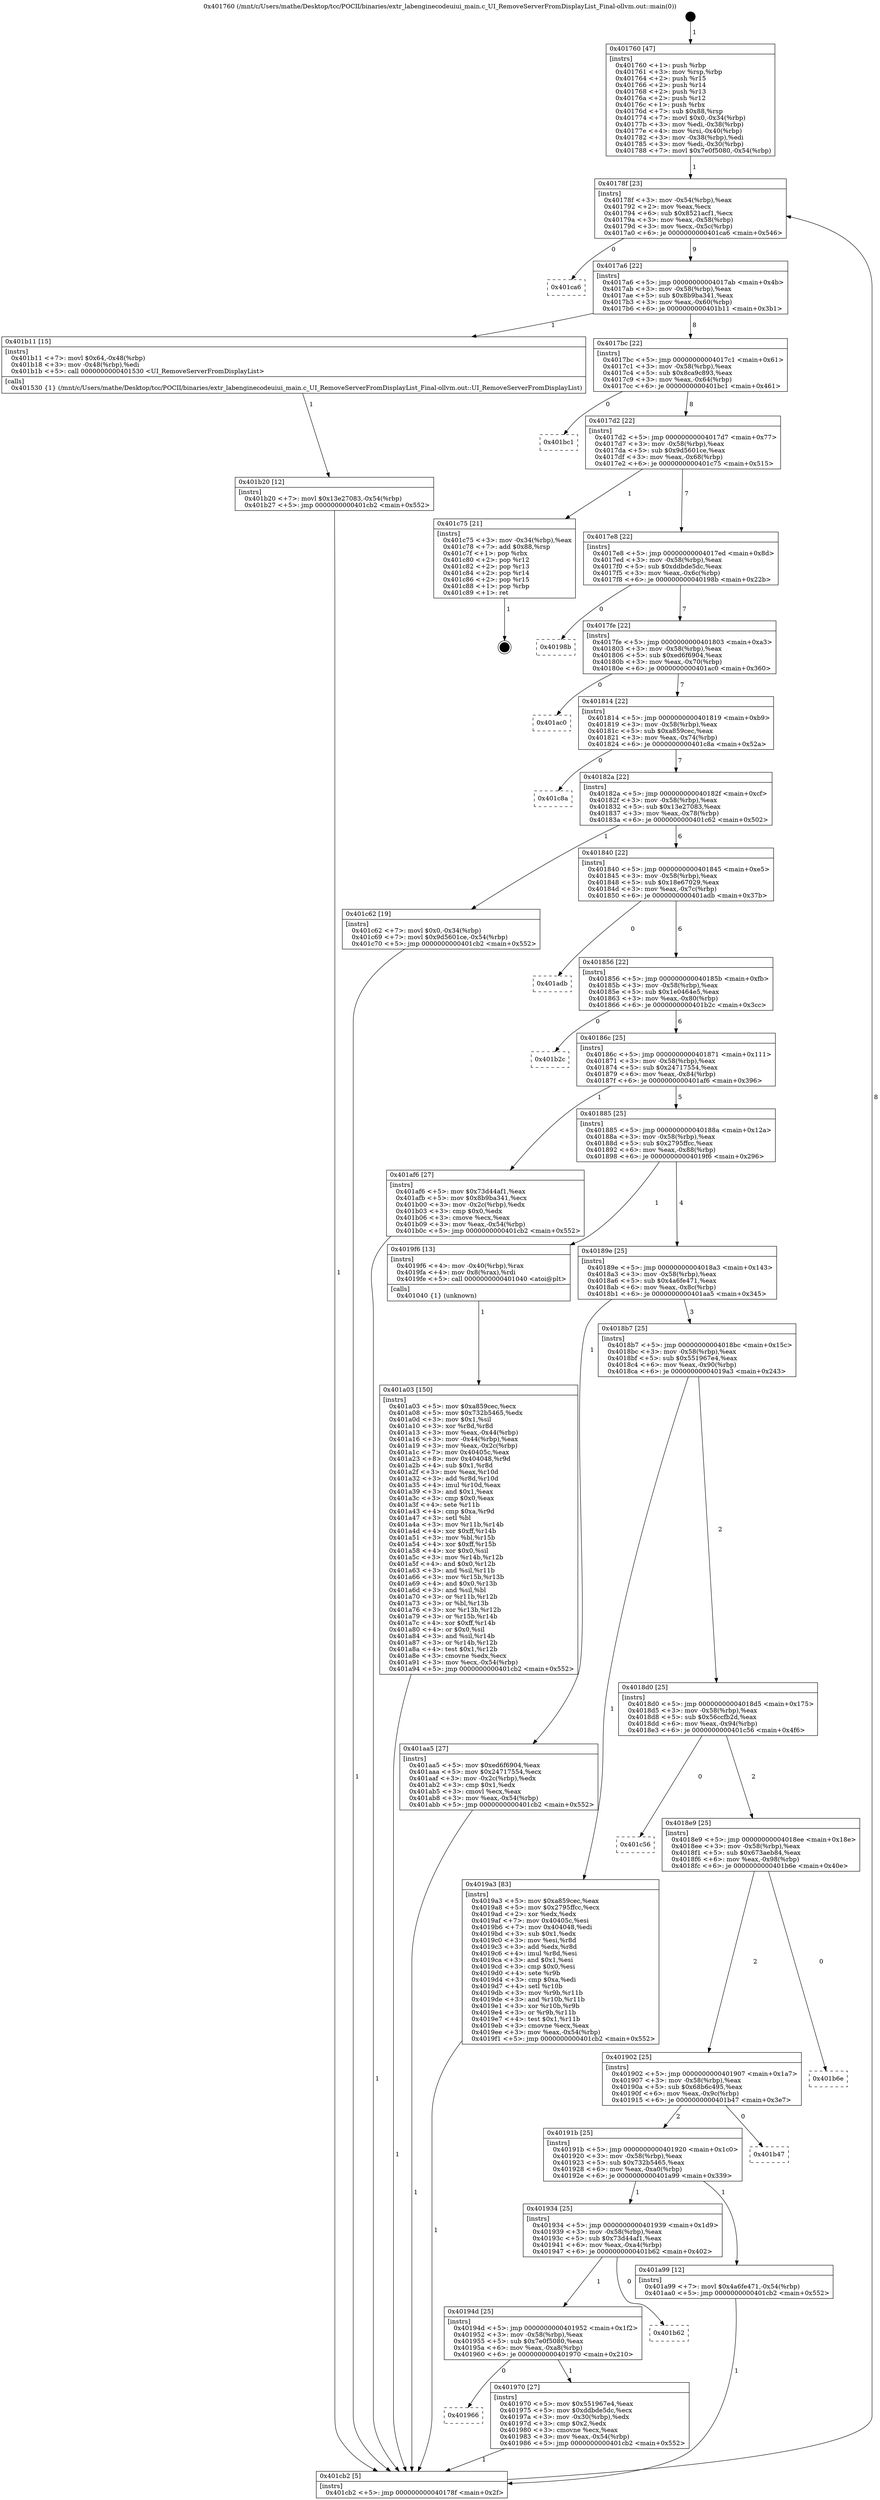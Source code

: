 digraph "0x401760" {
  label = "0x401760 (/mnt/c/Users/mathe/Desktop/tcc/POCII/binaries/extr_labenginecodeuiui_main.c_UI_RemoveServerFromDisplayList_Final-ollvm.out::main(0))"
  labelloc = "t"
  node[shape=record]

  Entry [label="",width=0.3,height=0.3,shape=circle,fillcolor=black,style=filled]
  "0x40178f" [label="{
     0x40178f [23]\l
     | [instrs]\l
     &nbsp;&nbsp;0x40178f \<+3\>: mov -0x54(%rbp),%eax\l
     &nbsp;&nbsp;0x401792 \<+2\>: mov %eax,%ecx\l
     &nbsp;&nbsp;0x401794 \<+6\>: sub $0x8521acf1,%ecx\l
     &nbsp;&nbsp;0x40179a \<+3\>: mov %eax,-0x58(%rbp)\l
     &nbsp;&nbsp;0x40179d \<+3\>: mov %ecx,-0x5c(%rbp)\l
     &nbsp;&nbsp;0x4017a0 \<+6\>: je 0000000000401ca6 \<main+0x546\>\l
  }"]
  "0x401ca6" [label="{
     0x401ca6\l
  }", style=dashed]
  "0x4017a6" [label="{
     0x4017a6 [22]\l
     | [instrs]\l
     &nbsp;&nbsp;0x4017a6 \<+5\>: jmp 00000000004017ab \<main+0x4b\>\l
     &nbsp;&nbsp;0x4017ab \<+3\>: mov -0x58(%rbp),%eax\l
     &nbsp;&nbsp;0x4017ae \<+5\>: sub $0x8b9ba341,%eax\l
     &nbsp;&nbsp;0x4017b3 \<+3\>: mov %eax,-0x60(%rbp)\l
     &nbsp;&nbsp;0x4017b6 \<+6\>: je 0000000000401b11 \<main+0x3b1\>\l
  }"]
  Exit [label="",width=0.3,height=0.3,shape=circle,fillcolor=black,style=filled,peripheries=2]
  "0x401b11" [label="{
     0x401b11 [15]\l
     | [instrs]\l
     &nbsp;&nbsp;0x401b11 \<+7\>: movl $0x64,-0x48(%rbp)\l
     &nbsp;&nbsp;0x401b18 \<+3\>: mov -0x48(%rbp),%edi\l
     &nbsp;&nbsp;0x401b1b \<+5\>: call 0000000000401530 \<UI_RemoveServerFromDisplayList\>\l
     | [calls]\l
     &nbsp;&nbsp;0x401530 \{1\} (/mnt/c/Users/mathe/Desktop/tcc/POCII/binaries/extr_labenginecodeuiui_main.c_UI_RemoveServerFromDisplayList_Final-ollvm.out::UI_RemoveServerFromDisplayList)\l
  }"]
  "0x4017bc" [label="{
     0x4017bc [22]\l
     | [instrs]\l
     &nbsp;&nbsp;0x4017bc \<+5\>: jmp 00000000004017c1 \<main+0x61\>\l
     &nbsp;&nbsp;0x4017c1 \<+3\>: mov -0x58(%rbp),%eax\l
     &nbsp;&nbsp;0x4017c4 \<+5\>: sub $0x8ca9c893,%eax\l
     &nbsp;&nbsp;0x4017c9 \<+3\>: mov %eax,-0x64(%rbp)\l
     &nbsp;&nbsp;0x4017cc \<+6\>: je 0000000000401bc1 \<main+0x461\>\l
  }"]
  "0x401b20" [label="{
     0x401b20 [12]\l
     | [instrs]\l
     &nbsp;&nbsp;0x401b20 \<+7\>: movl $0x13e27083,-0x54(%rbp)\l
     &nbsp;&nbsp;0x401b27 \<+5\>: jmp 0000000000401cb2 \<main+0x552\>\l
  }"]
  "0x401bc1" [label="{
     0x401bc1\l
  }", style=dashed]
  "0x4017d2" [label="{
     0x4017d2 [22]\l
     | [instrs]\l
     &nbsp;&nbsp;0x4017d2 \<+5\>: jmp 00000000004017d7 \<main+0x77\>\l
     &nbsp;&nbsp;0x4017d7 \<+3\>: mov -0x58(%rbp),%eax\l
     &nbsp;&nbsp;0x4017da \<+5\>: sub $0x9d5601ce,%eax\l
     &nbsp;&nbsp;0x4017df \<+3\>: mov %eax,-0x68(%rbp)\l
     &nbsp;&nbsp;0x4017e2 \<+6\>: je 0000000000401c75 \<main+0x515\>\l
  }"]
  "0x401a03" [label="{
     0x401a03 [150]\l
     | [instrs]\l
     &nbsp;&nbsp;0x401a03 \<+5\>: mov $0xa859cec,%ecx\l
     &nbsp;&nbsp;0x401a08 \<+5\>: mov $0x732b5465,%edx\l
     &nbsp;&nbsp;0x401a0d \<+3\>: mov $0x1,%sil\l
     &nbsp;&nbsp;0x401a10 \<+3\>: xor %r8d,%r8d\l
     &nbsp;&nbsp;0x401a13 \<+3\>: mov %eax,-0x44(%rbp)\l
     &nbsp;&nbsp;0x401a16 \<+3\>: mov -0x44(%rbp),%eax\l
     &nbsp;&nbsp;0x401a19 \<+3\>: mov %eax,-0x2c(%rbp)\l
     &nbsp;&nbsp;0x401a1c \<+7\>: mov 0x40405c,%eax\l
     &nbsp;&nbsp;0x401a23 \<+8\>: mov 0x404048,%r9d\l
     &nbsp;&nbsp;0x401a2b \<+4\>: sub $0x1,%r8d\l
     &nbsp;&nbsp;0x401a2f \<+3\>: mov %eax,%r10d\l
     &nbsp;&nbsp;0x401a32 \<+3\>: add %r8d,%r10d\l
     &nbsp;&nbsp;0x401a35 \<+4\>: imul %r10d,%eax\l
     &nbsp;&nbsp;0x401a39 \<+3\>: and $0x1,%eax\l
     &nbsp;&nbsp;0x401a3c \<+3\>: cmp $0x0,%eax\l
     &nbsp;&nbsp;0x401a3f \<+4\>: sete %r11b\l
     &nbsp;&nbsp;0x401a43 \<+4\>: cmp $0xa,%r9d\l
     &nbsp;&nbsp;0x401a47 \<+3\>: setl %bl\l
     &nbsp;&nbsp;0x401a4a \<+3\>: mov %r11b,%r14b\l
     &nbsp;&nbsp;0x401a4d \<+4\>: xor $0xff,%r14b\l
     &nbsp;&nbsp;0x401a51 \<+3\>: mov %bl,%r15b\l
     &nbsp;&nbsp;0x401a54 \<+4\>: xor $0xff,%r15b\l
     &nbsp;&nbsp;0x401a58 \<+4\>: xor $0x0,%sil\l
     &nbsp;&nbsp;0x401a5c \<+3\>: mov %r14b,%r12b\l
     &nbsp;&nbsp;0x401a5f \<+4\>: and $0x0,%r12b\l
     &nbsp;&nbsp;0x401a63 \<+3\>: and %sil,%r11b\l
     &nbsp;&nbsp;0x401a66 \<+3\>: mov %r15b,%r13b\l
     &nbsp;&nbsp;0x401a69 \<+4\>: and $0x0,%r13b\l
     &nbsp;&nbsp;0x401a6d \<+3\>: and %sil,%bl\l
     &nbsp;&nbsp;0x401a70 \<+3\>: or %r11b,%r12b\l
     &nbsp;&nbsp;0x401a73 \<+3\>: or %bl,%r13b\l
     &nbsp;&nbsp;0x401a76 \<+3\>: xor %r13b,%r12b\l
     &nbsp;&nbsp;0x401a79 \<+3\>: or %r15b,%r14b\l
     &nbsp;&nbsp;0x401a7c \<+4\>: xor $0xff,%r14b\l
     &nbsp;&nbsp;0x401a80 \<+4\>: or $0x0,%sil\l
     &nbsp;&nbsp;0x401a84 \<+3\>: and %sil,%r14b\l
     &nbsp;&nbsp;0x401a87 \<+3\>: or %r14b,%r12b\l
     &nbsp;&nbsp;0x401a8a \<+4\>: test $0x1,%r12b\l
     &nbsp;&nbsp;0x401a8e \<+3\>: cmovne %edx,%ecx\l
     &nbsp;&nbsp;0x401a91 \<+3\>: mov %ecx,-0x54(%rbp)\l
     &nbsp;&nbsp;0x401a94 \<+5\>: jmp 0000000000401cb2 \<main+0x552\>\l
  }"]
  "0x401c75" [label="{
     0x401c75 [21]\l
     | [instrs]\l
     &nbsp;&nbsp;0x401c75 \<+3\>: mov -0x34(%rbp),%eax\l
     &nbsp;&nbsp;0x401c78 \<+7\>: add $0x88,%rsp\l
     &nbsp;&nbsp;0x401c7f \<+1\>: pop %rbx\l
     &nbsp;&nbsp;0x401c80 \<+2\>: pop %r12\l
     &nbsp;&nbsp;0x401c82 \<+2\>: pop %r13\l
     &nbsp;&nbsp;0x401c84 \<+2\>: pop %r14\l
     &nbsp;&nbsp;0x401c86 \<+2\>: pop %r15\l
     &nbsp;&nbsp;0x401c88 \<+1\>: pop %rbp\l
     &nbsp;&nbsp;0x401c89 \<+1\>: ret\l
  }"]
  "0x4017e8" [label="{
     0x4017e8 [22]\l
     | [instrs]\l
     &nbsp;&nbsp;0x4017e8 \<+5\>: jmp 00000000004017ed \<main+0x8d\>\l
     &nbsp;&nbsp;0x4017ed \<+3\>: mov -0x58(%rbp),%eax\l
     &nbsp;&nbsp;0x4017f0 \<+5\>: sub $0xddbde5dc,%eax\l
     &nbsp;&nbsp;0x4017f5 \<+3\>: mov %eax,-0x6c(%rbp)\l
     &nbsp;&nbsp;0x4017f8 \<+6\>: je 000000000040198b \<main+0x22b\>\l
  }"]
  "0x401760" [label="{
     0x401760 [47]\l
     | [instrs]\l
     &nbsp;&nbsp;0x401760 \<+1\>: push %rbp\l
     &nbsp;&nbsp;0x401761 \<+3\>: mov %rsp,%rbp\l
     &nbsp;&nbsp;0x401764 \<+2\>: push %r15\l
     &nbsp;&nbsp;0x401766 \<+2\>: push %r14\l
     &nbsp;&nbsp;0x401768 \<+2\>: push %r13\l
     &nbsp;&nbsp;0x40176a \<+2\>: push %r12\l
     &nbsp;&nbsp;0x40176c \<+1\>: push %rbx\l
     &nbsp;&nbsp;0x40176d \<+7\>: sub $0x88,%rsp\l
     &nbsp;&nbsp;0x401774 \<+7\>: movl $0x0,-0x34(%rbp)\l
     &nbsp;&nbsp;0x40177b \<+3\>: mov %edi,-0x38(%rbp)\l
     &nbsp;&nbsp;0x40177e \<+4\>: mov %rsi,-0x40(%rbp)\l
     &nbsp;&nbsp;0x401782 \<+3\>: mov -0x38(%rbp),%edi\l
     &nbsp;&nbsp;0x401785 \<+3\>: mov %edi,-0x30(%rbp)\l
     &nbsp;&nbsp;0x401788 \<+7\>: movl $0x7e0f5080,-0x54(%rbp)\l
  }"]
  "0x40198b" [label="{
     0x40198b\l
  }", style=dashed]
  "0x4017fe" [label="{
     0x4017fe [22]\l
     | [instrs]\l
     &nbsp;&nbsp;0x4017fe \<+5\>: jmp 0000000000401803 \<main+0xa3\>\l
     &nbsp;&nbsp;0x401803 \<+3\>: mov -0x58(%rbp),%eax\l
     &nbsp;&nbsp;0x401806 \<+5\>: sub $0xed6f6904,%eax\l
     &nbsp;&nbsp;0x40180b \<+3\>: mov %eax,-0x70(%rbp)\l
     &nbsp;&nbsp;0x40180e \<+6\>: je 0000000000401ac0 \<main+0x360\>\l
  }"]
  "0x401cb2" [label="{
     0x401cb2 [5]\l
     | [instrs]\l
     &nbsp;&nbsp;0x401cb2 \<+5\>: jmp 000000000040178f \<main+0x2f\>\l
  }"]
  "0x401ac0" [label="{
     0x401ac0\l
  }", style=dashed]
  "0x401814" [label="{
     0x401814 [22]\l
     | [instrs]\l
     &nbsp;&nbsp;0x401814 \<+5\>: jmp 0000000000401819 \<main+0xb9\>\l
     &nbsp;&nbsp;0x401819 \<+3\>: mov -0x58(%rbp),%eax\l
     &nbsp;&nbsp;0x40181c \<+5\>: sub $0xa859cec,%eax\l
     &nbsp;&nbsp;0x401821 \<+3\>: mov %eax,-0x74(%rbp)\l
     &nbsp;&nbsp;0x401824 \<+6\>: je 0000000000401c8a \<main+0x52a\>\l
  }"]
  "0x401966" [label="{
     0x401966\l
  }", style=dashed]
  "0x401c8a" [label="{
     0x401c8a\l
  }", style=dashed]
  "0x40182a" [label="{
     0x40182a [22]\l
     | [instrs]\l
     &nbsp;&nbsp;0x40182a \<+5\>: jmp 000000000040182f \<main+0xcf\>\l
     &nbsp;&nbsp;0x40182f \<+3\>: mov -0x58(%rbp),%eax\l
     &nbsp;&nbsp;0x401832 \<+5\>: sub $0x13e27083,%eax\l
     &nbsp;&nbsp;0x401837 \<+3\>: mov %eax,-0x78(%rbp)\l
     &nbsp;&nbsp;0x40183a \<+6\>: je 0000000000401c62 \<main+0x502\>\l
  }"]
  "0x401970" [label="{
     0x401970 [27]\l
     | [instrs]\l
     &nbsp;&nbsp;0x401970 \<+5\>: mov $0x551967e4,%eax\l
     &nbsp;&nbsp;0x401975 \<+5\>: mov $0xddbde5dc,%ecx\l
     &nbsp;&nbsp;0x40197a \<+3\>: mov -0x30(%rbp),%edx\l
     &nbsp;&nbsp;0x40197d \<+3\>: cmp $0x2,%edx\l
     &nbsp;&nbsp;0x401980 \<+3\>: cmovne %ecx,%eax\l
     &nbsp;&nbsp;0x401983 \<+3\>: mov %eax,-0x54(%rbp)\l
     &nbsp;&nbsp;0x401986 \<+5\>: jmp 0000000000401cb2 \<main+0x552\>\l
  }"]
  "0x401c62" [label="{
     0x401c62 [19]\l
     | [instrs]\l
     &nbsp;&nbsp;0x401c62 \<+7\>: movl $0x0,-0x34(%rbp)\l
     &nbsp;&nbsp;0x401c69 \<+7\>: movl $0x9d5601ce,-0x54(%rbp)\l
     &nbsp;&nbsp;0x401c70 \<+5\>: jmp 0000000000401cb2 \<main+0x552\>\l
  }"]
  "0x401840" [label="{
     0x401840 [22]\l
     | [instrs]\l
     &nbsp;&nbsp;0x401840 \<+5\>: jmp 0000000000401845 \<main+0xe5\>\l
     &nbsp;&nbsp;0x401845 \<+3\>: mov -0x58(%rbp),%eax\l
     &nbsp;&nbsp;0x401848 \<+5\>: sub $0x18e67029,%eax\l
     &nbsp;&nbsp;0x40184d \<+3\>: mov %eax,-0x7c(%rbp)\l
     &nbsp;&nbsp;0x401850 \<+6\>: je 0000000000401adb \<main+0x37b\>\l
  }"]
  "0x40194d" [label="{
     0x40194d [25]\l
     | [instrs]\l
     &nbsp;&nbsp;0x40194d \<+5\>: jmp 0000000000401952 \<main+0x1f2\>\l
     &nbsp;&nbsp;0x401952 \<+3\>: mov -0x58(%rbp),%eax\l
     &nbsp;&nbsp;0x401955 \<+5\>: sub $0x7e0f5080,%eax\l
     &nbsp;&nbsp;0x40195a \<+6\>: mov %eax,-0xa8(%rbp)\l
     &nbsp;&nbsp;0x401960 \<+6\>: je 0000000000401970 \<main+0x210\>\l
  }"]
  "0x401adb" [label="{
     0x401adb\l
  }", style=dashed]
  "0x401856" [label="{
     0x401856 [22]\l
     | [instrs]\l
     &nbsp;&nbsp;0x401856 \<+5\>: jmp 000000000040185b \<main+0xfb\>\l
     &nbsp;&nbsp;0x40185b \<+3\>: mov -0x58(%rbp),%eax\l
     &nbsp;&nbsp;0x40185e \<+5\>: sub $0x1e0464e5,%eax\l
     &nbsp;&nbsp;0x401863 \<+3\>: mov %eax,-0x80(%rbp)\l
     &nbsp;&nbsp;0x401866 \<+6\>: je 0000000000401b2c \<main+0x3cc\>\l
  }"]
  "0x401b62" [label="{
     0x401b62\l
  }", style=dashed]
  "0x401b2c" [label="{
     0x401b2c\l
  }", style=dashed]
  "0x40186c" [label="{
     0x40186c [25]\l
     | [instrs]\l
     &nbsp;&nbsp;0x40186c \<+5\>: jmp 0000000000401871 \<main+0x111\>\l
     &nbsp;&nbsp;0x401871 \<+3\>: mov -0x58(%rbp),%eax\l
     &nbsp;&nbsp;0x401874 \<+5\>: sub $0x24717554,%eax\l
     &nbsp;&nbsp;0x401879 \<+6\>: mov %eax,-0x84(%rbp)\l
     &nbsp;&nbsp;0x40187f \<+6\>: je 0000000000401af6 \<main+0x396\>\l
  }"]
  "0x401934" [label="{
     0x401934 [25]\l
     | [instrs]\l
     &nbsp;&nbsp;0x401934 \<+5\>: jmp 0000000000401939 \<main+0x1d9\>\l
     &nbsp;&nbsp;0x401939 \<+3\>: mov -0x58(%rbp),%eax\l
     &nbsp;&nbsp;0x40193c \<+5\>: sub $0x73d44af1,%eax\l
     &nbsp;&nbsp;0x401941 \<+6\>: mov %eax,-0xa4(%rbp)\l
     &nbsp;&nbsp;0x401947 \<+6\>: je 0000000000401b62 \<main+0x402\>\l
  }"]
  "0x401af6" [label="{
     0x401af6 [27]\l
     | [instrs]\l
     &nbsp;&nbsp;0x401af6 \<+5\>: mov $0x73d44af1,%eax\l
     &nbsp;&nbsp;0x401afb \<+5\>: mov $0x8b9ba341,%ecx\l
     &nbsp;&nbsp;0x401b00 \<+3\>: mov -0x2c(%rbp),%edx\l
     &nbsp;&nbsp;0x401b03 \<+3\>: cmp $0x0,%edx\l
     &nbsp;&nbsp;0x401b06 \<+3\>: cmove %ecx,%eax\l
     &nbsp;&nbsp;0x401b09 \<+3\>: mov %eax,-0x54(%rbp)\l
     &nbsp;&nbsp;0x401b0c \<+5\>: jmp 0000000000401cb2 \<main+0x552\>\l
  }"]
  "0x401885" [label="{
     0x401885 [25]\l
     | [instrs]\l
     &nbsp;&nbsp;0x401885 \<+5\>: jmp 000000000040188a \<main+0x12a\>\l
     &nbsp;&nbsp;0x40188a \<+3\>: mov -0x58(%rbp),%eax\l
     &nbsp;&nbsp;0x40188d \<+5\>: sub $0x2795ffcc,%eax\l
     &nbsp;&nbsp;0x401892 \<+6\>: mov %eax,-0x88(%rbp)\l
     &nbsp;&nbsp;0x401898 \<+6\>: je 00000000004019f6 \<main+0x296\>\l
  }"]
  "0x401a99" [label="{
     0x401a99 [12]\l
     | [instrs]\l
     &nbsp;&nbsp;0x401a99 \<+7\>: movl $0x4a6fe471,-0x54(%rbp)\l
     &nbsp;&nbsp;0x401aa0 \<+5\>: jmp 0000000000401cb2 \<main+0x552\>\l
  }"]
  "0x4019f6" [label="{
     0x4019f6 [13]\l
     | [instrs]\l
     &nbsp;&nbsp;0x4019f6 \<+4\>: mov -0x40(%rbp),%rax\l
     &nbsp;&nbsp;0x4019fa \<+4\>: mov 0x8(%rax),%rdi\l
     &nbsp;&nbsp;0x4019fe \<+5\>: call 0000000000401040 \<atoi@plt\>\l
     | [calls]\l
     &nbsp;&nbsp;0x401040 \{1\} (unknown)\l
  }"]
  "0x40189e" [label="{
     0x40189e [25]\l
     | [instrs]\l
     &nbsp;&nbsp;0x40189e \<+5\>: jmp 00000000004018a3 \<main+0x143\>\l
     &nbsp;&nbsp;0x4018a3 \<+3\>: mov -0x58(%rbp),%eax\l
     &nbsp;&nbsp;0x4018a6 \<+5\>: sub $0x4a6fe471,%eax\l
     &nbsp;&nbsp;0x4018ab \<+6\>: mov %eax,-0x8c(%rbp)\l
     &nbsp;&nbsp;0x4018b1 \<+6\>: je 0000000000401aa5 \<main+0x345\>\l
  }"]
  "0x40191b" [label="{
     0x40191b [25]\l
     | [instrs]\l
     &nbsp;&nbsp;0x40191b \<+5\>: jmp 0000000000401920 \<main+0x1c0\>\l
     &nbsp;&nbsp;0x401920 \<+3\>: mov -0x58(%rbp),%eax\l
     &nbsp;&nbsp;0x401923 \<+5\>: sub $0x732b5465,%eax\l
     &nbsp;&nbsp;0x401928 \<+6\>: mov %eax,-0xa0(%rbp)\l
     &nbsp;&nbsp;0x40192e \<+6\>: je 0000000000401a99 \<main+0x339\>\l
  }"]
  "0x401aa5" [label="{
     0x401aa5 [27]\l
     | [instrs]\l
     &nbsp;&nbsp;0x401aa5 \<+5\>: mov $0xed6f6904,%eax\l
     &nbsp;&nbsp;0x401aaa \<+5\>: mov $0x24717554,%ecx\l
     &nbsp;&nbsp;0x401aaf \<+3\>: mov -0x2c(%rbp),%edx\l
     &nbsp;&nbsp;0x401ab2 \<+3\>: cmp $0x1,%edx\l
     &nbsp;&nbsp;0x401ab5 \<+3\>: cmovl %ecx,%eax\l
     &nbsp;&nbsp;0x401ab8 \<+3\>: mov %eax,-0x54(%rbp)\l
     &nbsp;&nbsp;0x401abb \<+5\>: jmp 0000000000401cb2 \<main+0x552\>\l
  }"]
  "0x4018b7" [label="{
     0x4018b7 [25]\l
     | [instrs]\l
     &nbsp;&nbsp;0x4018b7 \<+5\>: jmp 00000000004018bc \<main+0x15c\>\l
     &nbsp;&nbsp;0x4018bc \<+3\>: mov -0x58(%rbp),%eax\l
     &nbsp;&nbsp;0x4018bf \<+5\>: sub $0x551967e4,%eax\l
     &nbsp;&nbsp;0x4018c4 \<+6\>: mov %eax,-0x90(%rbp)\l
     &nbsp;&nbsp;0x4018ca \<+6\>: je 00000000004019a3 \<main+0x243\>\l
  }"]
  "0x401b47" [label="{
     0x401b47\l
  }", style=dashed]
  "0x4019a3" [label="{
     0x4019a3 [83]\l
     | [instrs]\l
     &nbsp;&nbsp;0x4019a3 \<+5\>: mov $0xa859cec,%eax\l
     &nbsp;&nbsp;0x4019a8 \<+5\>: mov $0x2795ffcc,%ecx\l
     &nbsp;&nbsp;0x4019ad \<+2\>: xor %edx,%edx\l
     &nbsp;&nbsp;0x4019af \<+7\>: mov 0x40405c,%esi\l
     &nbsp;&nbsp;0x4019b6 \<+7\>: mov 0x404048,%edi\l
     &nbsp;&nbsp;0x4019bd \<+3\>: sub $0x1,%edx\l
     &nbsp;&nbsp;0x4019c0 \<+3\>: mov %esi,%r8d\l
     &nbsp;&nbsp;0x4019c3 \<+3\>: add %edx,%r8d\l
     &nbsp;&nbsp;0x4019c6 \<+4\>: imul %r8d,%esi\l
     &nbsp;&nbsp;0x4019ca \<+3\>: and $0x1,%esi\l
     &nbsp;&nbsp;0x4019cd \<+3\>: cmp $0x0,%esi\l
     &nbsp;&nbsp;0x4019d0 \<+4\>: sete %r9b\l
     &nbsp;&nbsp;0x4019d4 \<+3\>: cmp $0xa,%edi\l
     &nbsp;&nbsp;0x4019d7 \<+4\>: setl %r10b\l
     &nbsp;&nbsp;0x4019db \<+3\>: mov %r9b,%r11b\l
     &nbsp;&nbsp;0x4019de \<+3\>: and %r10b,%r11b\l
     &nbsp;&nbsp;0x4019e1 \<+3\>: xor %r10b,%r9b\l
     &nbsp;&nbsp;0x4019e4 \<+3\>: or %r9b,%r11b\l
     &nbsp;&nbsp;0x4019e7 \<+4\>: test $0x1,%r11b\l
     &nbsp;&nbsp;0x4019eb \<+3\>: cmovne %ecx,%eax\l
     &nbsp;&nbsp;0x4019ee \<+3\>: mov %eax,-0x54(%rbp)\l
     &nbsp;&nbsp;0x4019f1 \<+5\>: jmp 0000000000401cb2 \<main+0x552\>\l
  }"]
  "0x4018d0" [label="{
     0x4018d0 [25]\l
     | [instrs]\l
     &nbsp;&nbsp;0x4018d0 \<+5\>: jmp 00000000004018d5 \<main+0x175\>\l
     &nbsp;&nbsp;0x4018d5 \<+3\>: mov -0x58(%rbp),%eax\l
     &nbsp;&nbsp;0x4018d8 \<+5\>: sub $0x56ccfb2d,%eax\l
     &nbsp;&nbsp;0x4018dd \<+6\>: mov %eax,-0x94(%rbp)\l
     &nbsp;&nbsp;0x4018e3 \<+6\>: je 0000000000401c56 \<main+0x4f6\>\l
  }"]
  "0x401902" [label="{
     0x401902 [25]\l
     | [instrs]\l
     &nbsp;&nbsp;0x401902 \<+5\>: jmp 0000000000401907 \<main+0x1a7\>\l
     &nbsp;&nbsp;0x401907 \<+3\>: mov -0x58(%rbp),%eax\l
     &nbsp;&nbsp;0x40190a \<+5\>: sub $0x68b6c495,%eax\l
     &nbsp;&nbsp;0x40190f \<+6\>: mov %eax,-0x9c(%rbp)\l
     &nbsp;&nbsp;0x401915 \<+6\>: je 0000000000401b47 \<main+0x3e7\>\l
  }"]
  "0x401c56" [label="{
     0x401c56\l
  }", style=dashed]
  "0x4018e9" [label="{
     0x4018e9 [25]\l
     | [instrs]\l
     &nbsp;&nbsp;0x4018e9 \<+5\>: jmp 00000000004018ee \<main+0x18e\>\l
     &nbsp;&nbsp;0x4018ee \<+3\>: mov -0x58(%rbp),%eax\l
     &nbsp;&nbsp;0x4018f1 \<+5\>: sub $0x673aeb84,%eax\l
     &nbsp;&nbsp;0x4018f6 \<+6\>: mov %eax,-0x98(%rbp)\l
     &nbsp;&nbsp;0x4018fc \<+6\>: je 0000000000401b6e \<main+0x40e\>\l
  }"]
  "0x401b6e" [label="{
     0x401b6e\l
  }", style=dashed]
  Entry -> "0x401760" [label=" 1"]
  "0x40178f" -> "0x401ca6" [label=" 0"]
  "0x40178f" -> "0x4017a6" [label=" 9"]
  "0x401c75" -> Exit [label=" 1"]
  "0x4017a6" -> "0x401b11" [label=" 1"]
  "0x4017a6" -> "0x4017bc" [label=" 8"]
  "0x401c62" -> "0x401cb2" [label=" 1"]
  "0x4017bc" -> "0x401bc1" [label=" 0"]
  "0x4017bc" -> "0x4017d2" [label=" 8"]
  "0x401b20" -> "0x401cb2" [label=" 1"]
  "0x4017d2" -> "0x401c75" [label=" 1"]
  "0x4017d2" -> "0x4017e8" [label=" 7"]
  "0x401b11" -> "0x401b20" [label=" 1"]
  "0x4017e8" -> "0x40198b" [label=" 0"]
  "0x4017e8" -> "0x4017fe" [label=" 7"]
  "0x401af6" -> "0x401cb2" [label=" 1"]
  "0x4017fe" -> "0x401ac0" [label=" 0"]
  "0x4017fe" -> "0x401814" [label=" 7"]
  "0x401aa5" -> "0x401cb2" [label=" 1"]
  "0x401814" -> "0x401c8a" [label=" 0"]
  "0x401814" -> "0x40182a" [label=" 7"]
  "0x401a99" -> "0x401cb2" [label=" 1"]
  "0x40182a" -> "0x401c62" [label=" 1"]
  "0x40182a" -> "0x401840" [label=" 6"]
  "0x401a03" -> "0x401cb2" [label=" 1"]
  "0x401840" -> "0x401adb" [label=" 0"]
  "0x401840" -> "0x401856" [label=" 6"]
  "0x4019a3" -> "0x401cb2" [label=" 1"]
  "0x401856" -> "0x401b2c" [label=" 0"]
  "0x401856" -> "0x40186c" [label=" 6"]
  "0x401cb2" -> "0x40178f" [label=" 8"]
  "0x40186c" -> "0x401af6" [label=" 1"]
  "0x40186c" -> "0x401885" [label=" 5"]
  "0x401970" -> "0x401cb2" [label=" 1"]
  "0x401885" -> "0x4019f6" [label=" 1"]
  "0x401885" -> "0x40189e" [label=" 4"]
  "0x40194d" -> "0x401966" [label=" 0"]
  "0x40189e" -> "0x401aa5" [label=" 1"]
  "0x40189e" -> "0x4018b7" [label=" 3"]
  "0x4019f6" -> "0x401a03" [label=" 1"]
  "0x4018b7" -> "0x4019a3" [label=" 1"]
  "0x4018b7" -> "0x4018d0" [label=" 2"]
  "0x401934" -> "0x40194d" [label=" 1"]
  "0x4018d0" -> "0x401c56" [label=" 0"]
  "0x4018d0" -> "0x4018e9" [label=" 2"]
  "0x401760" -> "0x40178f" [label=" 1"]
  "0x4018e9" -> "0x401b6e" [label=" 0"]
  "0x4018e9" -> "0x401902" [label=" 2"]
  "0x401934" -> "0x401b62" [label=" 0"]
  "0x401902" -> "0x401b47" [label=" 0"]
  "0x401902" -> "0x40191b" [label=" 2"]
  "0x40194d" -> "0x401970" [label=" 1"]
  "0x40191b" -> "0x401a99" [label=" 1"]
  "0x40191b" -> "0x401934" [label=" 1"]
}
